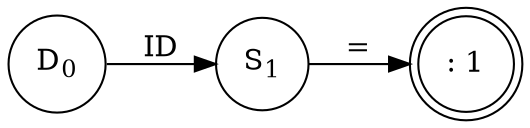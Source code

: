 digraph Figure4a {
        rankdir=LR;
D0 [label = <D<SUB>0</SUB>>; shape = circle]
S1 [label = <S<SUB>1</SUB>>; shape = circle]
F1 [label = <: 1>; shape = doublecircle]

D0->S1 [ label = <ID> ]
S1->F1 [ label = <=> ]
}
